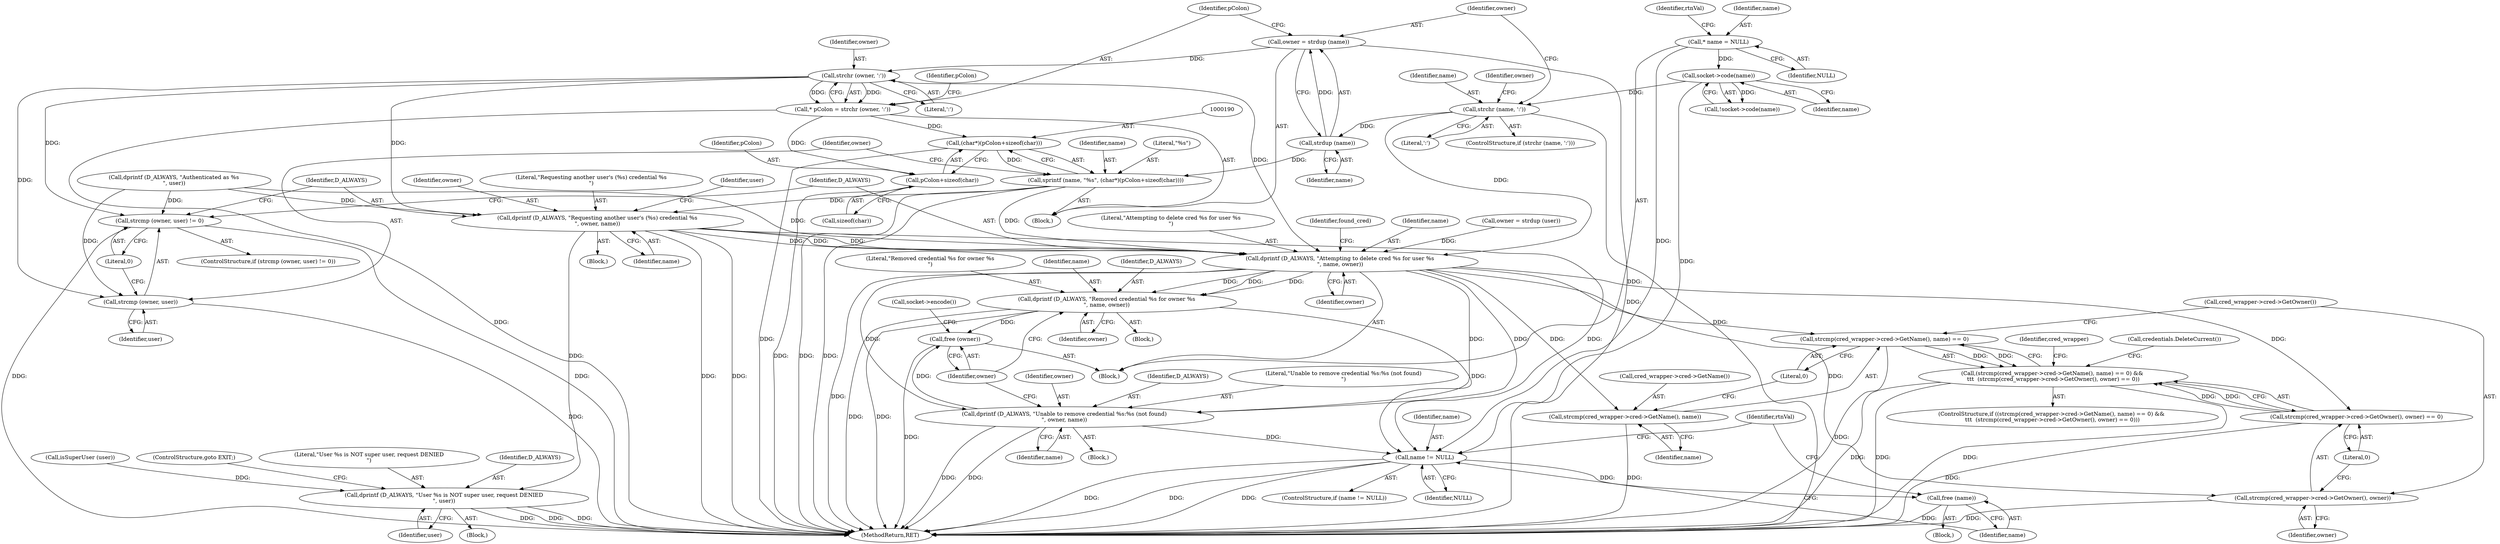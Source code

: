 digraph "0_htcondor_5e5571d1a431eb3c61977b6dd6ec90186ef79867_0@API" {
"1000179" [label="(Call,strchr (owner, ':'))"];
"1000172" [label="(Call,owner = strdup (name))"];
"1000174" [label="(Call,strdup (name))"];
"1000168" [label="(Call,strchr (name, ':'))"];
"1000153" [label="(Call,socket->code(name))"];
"1000109" [label="(Call,* name = NULL)"];
"1000177" [label="(Call,* pColon = strchr (owner, ':'))"];
"1000189" [label="(Call,(char*)(pColon+sizeof(char)))"];
"1000186" [label="(Call,sprintf (name, \"%s\", (char*)(pColon+sizeof(char))))"];
"1000202" [label="(Call,dprintf (D_ALWAYS, \"Requesting another user's (%s) credential %s\n\", owner, name))"];
"1000212" [label="(Call,dprintf (D_ALWAYS, \"User %s is NOT super user, request DENIED\n\", user))"];
"1000229" [label="(Call,dprintf (D_ALWAYS, \"Attempting to delete cred %s for user %s\n\", name, owner))"];
"1000249" [label="(Call,strcmp(cred_wrapper->cred->GetName(), name) == 0)"];
"1000248" [label="(Call,(strcmp(cred_wrapper->cred->GetName(), name) == 0) && \n\t\t\t  (strcmp(cred_wrapper->cred->GetOwner(), owner) == 0))"];
"1000250" [label="(Call,strcmp(cred_wrapper->cred->GetName(), name))"];
"1000254" [label="(Call,strcmp(cred_wrapper->cred->GetOwner(), owner) == 0)"];
"1000255" [label="(Call,strcmp(cred_wrapper->cred->GetOwner(), owner))"];
"1000279" [label="(Call,dprintf (D_ALWAYS, \"Removed credential %s for owner %s\n\", name, owner))"];
"1000291" [label="(Call,free (owner))"];
"1000307" [label="(Call,name != NULL)"];
"1000311" [label="(Call,free (name))"];
"1000286" [label="(Call,dprintf (D_ALWAYS, \"Unable to remove credential %s:%s (not found)\n\", owner, name))"];
"1000191" [label="(Call,pColon+sizeof(char))"];
"1000196" [label="(Call,strcmp (owner, user) != 0)"];
"1000197" [label="(Call,strcmp (owner, user))"];
"1000251" [label="(Call,cred_wrapper->cred->GetName())"];
"1000258" [label="(Literal,0)"];
"1000172" [label="(Call,owner = strdup (name))"];
"1000181" [label="(Literal,':')"];
"1000170" [label="(Literal,':')"];
"1000192" [label="(Identifier,pColon)"];
"1000213" [label="(Identifier,D_ALWAYS)"];
"1000189" [label="(Call,(char*)(pColon+sizeof(char)))"];
"1000249" [label="(Call,strcmp(cred_wrapper->cred->GetName(), name) == 0)"];
"1000260" [label="(Call,credentials.DeleteCurrent())"];
"1000171" [label="(Block,)"];
"1000290" [label="(Identifier,name)"];
"1000169" [label="(Identifier,name)"];
"1000193" [label="(Call,sizeof(char))"];
"1000202" [label="(Call,dprintf (D_ALWAYS, \"Requesting another user's (%s) credential %s\n\", owner, name))"];
"1000174" [label="(Call,strdup (name))"];
"1000212" [label="(Call,dprintf (D_ALWAYS, \"User %s is NOT super user, request DENIED\n\", user))"];
"1000114" [label="(Identifier,rtnVal)"];
"1000307" [label="(Call,name != NULL)"];
"1000201" [label="(Block,)"];
"1000163" [label="(Call,dprintf (D_ALWAYS, \"Authenticated as %s\n\", user))"];
"1000186" [label="(Call,sprintf (name, \"%s\", (char*)(pColon+sizeof(char))))"];
"1000250" [label="(Call,strcmp(cred_wrapper->cred->GetName(), name))"];
"1000209" [label="(Call,isSuperUser (user))"];
"1000229" [label="(Call,dprintf (D_ALWAYS, \"Attempting to delete cred %s for user %s\n\", name, owner))"];
"1000195" [label="(ControlStructure,if (strcmp (owner, user) != 0))"];
"1000206" [label="(Identifier,name)"];
"1000226" [label="(Identifier,owner)"];
"1000198" [label="(Identifier,owner)"];
"1000252" [label="(Identifier,name)"];
"1000282" [label="(Identifier,name)"];
"1000291" [label="(Call,free (owner))"];
"1000285" [label="(Block,)"];
"1000203" [label="(Identifier,D_ALWAYS)"];
"1000255" [label="(Call,strcmp(cred_wrapper->cred->GetOwner(), owner))"];
"1000231" [label="(Literal,\"Attempting to delete cred %s for user %s\n\")"];
"1000215" [label="(Identifier,user)"];
"1000153" [label="(Call,socket->code(name))"];
"1000286" [label="(Call,dprintf (D_ALWAYS, \"Unable to remove credential %s:%s (not found)\n\", owner, name))"];
"1000196" [label="(Call,strcmp (owner, user) != 0)"];
"1000280" [label="(Identifier,D_ALWAYS)"];
"1000247" [label="(ControlStructure,if ((strcmp(cred_wrapper->cred->GetName(), name) == 0) && \n\t\t\t  (strcmp(cred_wrapper->cred->GetOwner(), owner) == 0)))"];
"1000293" [label="(Call,socket->encode())"];
"1000253" [label="(Literal,0)"];
"1000191" [label="(Call,pColon+sizeof(char))"];
"1000111" [label="(Identifier,NULL)"];
"1000310" [label="(Block,)"];
"1000177" [label="(Call,* pColon = strchr (owner, ':'))"];
"1000110" [label="(Identifier,name)"];
"1000306" [label="(ControlStructure,if (name != NULL))"];
"1000109" [label="(Call,* name = NULL)"];
"1000167" [label="(ControlStructure,if (strchr (name, ':')))"];
"1000187" [label="(Identifier,name)"];
"1000188" [label="(Literal,\"%s\")"];
"1000283" [label="(Identifier,owner)"];
"1000230" [label="(Identifier,D_ALWAYS)"];
"1000152" [label="(Call,!socket->code(name))"];
"1000204" [label="(Literal,\"Requesting another user's (%s) credential %s\n\")"];
"1000210" [label="(Identifier,user)"];
"1000256" [label="(Call,cred_wrapper->cred->GetOwner())"];
"1000289" [label="(Identifier,owner)"];
"1000175" [label="(Identifier,name)"];
"1000235" [label="(Identifier,found_cred)"];
"1000199" [label="(Identifier,user)"];
"1000292" [label="(Identifier,owner)"];
"1000178" [label="(Identifier,pColon)"];
"1000107" [label="(Block,)"];
"1000287" [label="(Identifier,D_ALWAYS)"];
"1000205" [label="(Identifier,owner)"];
"1000232" [label="(Identifier,name)"];
"1000184" [label="(Identifier,pColon)"];
"1000154" [label="(Identifier,name)"];
"1000233" [label="(Identifier,owner)"];
"1000267" [label="(Block,)"];
"1000216" [label="(ControlStructure,goto EXIT;)"];
"1000311" [label="(Call,free (name))"];
"1000312" [label="(Identifier,name)"];
"1000315" [label="(MethodReturn,RET)"];
"1000179" [label="(Call,strchr (owner, ':'))"];
"1000279" [label="(Call,dprintf (D_ALWAYS, \"Removed credential %s for owner %s\n\", name, owner))"];
"1000240" [label="(Identifier,cred_wrapper)"];
"1000288" [label="(Literal,\"Unable to remove credential %s:%s (not found)\n\")"];
"1000168" [label="(Call,strchr (name, ':'))"];
"1000257" [label="(Identifier,owner)"];
"1000197" [label="(Call,strcmp (owner, user))"];
"1000173" [label="(Identifier,owner)"];
"1000254" [label="(Call,strcmp(cred_wrapper->cred->GetOwner(), owner) == 0)"];
"1000225" [label="(Call,owner = strdup (user))"];
"1000281" [label="(Literal,\"Removed credential %s for owner %s\n\")"];
"1000309" [label="(Identifier,NULL)"];
"1000200" [label="(Literal,0)"];
"1000214" [label="(Literal,\"User %s is NOT super user, request DENIED\n\")"];
"1000314" [label="(Identifier,rtnVal)"];
"1000180" [label="(Identifier,owner)"];
"1000211" [label="(Block,)"];
"1000248" [label="(Call,(strcmp(cred_wrapper->cred->GetName(), name) == 0) && \n\t\t\t  (strcmp(cred_wrapper->cred->GetOwner(), owner) == 0))"];
"1000308" [label="(Identifier,name)"];
"1000179" -> "1000177"  [label="AST: "];
"1000179" -> "1000181"  [label="CFG: "];
"1000180" -> "1000179"  [label="AST: "];
"1000181" -> "1000179"  [label="AST: "];
"1000177" -> "1000179"  [label="CFG: "];
"1000179" -> "1000177"  [label="DDG: "];
"1000179" -> "1000177"  [label="DDG: "];
"1000172" -> "1000179"  [label="DDG: "];
"1000179" -> "1000196"  [label="DDG: "];
"1000179" -> "1000197"  [label="DDG: "];
"1000179" -> "1000202"  [label="DDG: "];
"1000179" -> "1000229"  [label="DDG: "];
"1000172" -> "1000171"  [label="AST: "];
"1000172" -> "1000174"  [label="CFG: "];
"1000173" -> "1000172"  [label="AST: "];
"1000174" -> "1000172"  [label="AST: "];
"1000178" -> "1000172"  [label="CFG: "];
"1000172" -> "1000315"  [label="DDG: "];
"1000174" -> "1000172"  [label="DDG: "];
"1000174" -> "1000175"  [label="CFG: "];
"1000175" -> "1000174"  [label="AST: "];
"1000168" -> "1000174"  [label="DDG: "];
"1000174" -> "1000186"  [label="DDG: "];
"1000168" -> "1000167"  [label="AST: "];
"1000168" -> "1000170"  [label="CFG: "];
"1000169" -> "1000168"  [label="AST: "];
"1000170" -> "1000168"  [label="AST: "];
"1000173" -> "1000168"  [label="CFG: "];
"1000226" -> "1000168"  [label="CFG: "];
"1000168" -> "1000315"  [label="DDG: "];
"1000153" -> "1000168"  [label="DDG: "];
"1000168" -> "1000229"  [label="DDG: "];
"1000153" -> "1000152"  [label="AST: "];
"1000153" -> "1000154"  [label="CFG: "];
"1000154" -> "1000153"  [label="AST: "];
"1000152" -> "1000153"  [label="CFG: "];
"1000153" -> "1000152"  [label="DDG: "];
"1000109" -> "1000153"  [label="DDG: "];
"1000153" -> "1000307"  [label="DDG: "];
"1000109" -> "1000107"  [label="AST: "];
"1000109" -> "1000111"  [label="CFG: "];
"1000110" -> "1000109"  [label="AST: "];
"1000111" -> "1000109"  [label="AST: "];
"1000114" -> "1000109"  [label="CFG: "];
"1000109" -> "1000307"  [label="DDG: "];
"1000177" -> "1000171"  [label="AST: "];
"1000178" -> "1000177"  [label="AST: "];
"1000184" -> "1000177"  [label="CFG: "];
"1000177" -> "1000315"  [label="DDG: "];
"1000177" -> "1000189"  [label="DDG: "];
"1000177" -> "1000191"  [label="DDG: "];
"1000189" -> "1000186"  [label="AST: "];
"1000189" -> "1000191"  [label="CFG: "];
"1000190" -> "1000189"  [label="AST: "];
"1000191" -> "1000189"  [label="AST: "];
"1000186" -> "1000189"  [label="CFG: "];
"1000189" -> "1000315"  [label="DDG: "];
"1000189" -> "1000186"  [label="DDG: "];
"1000186" -> "1000171"  [label="AST: "];
"1000187" -> "1000186"  [label="AST: "];
"1000188" -> "1000186"  [label="AST: "];
"1000198" -> "1000186"  [label="CFG: "];
"1000186" -> "1000315"  [label="DDG: "];
"1000186" -> "1000315"  [label="DDG: "];
"1000186" -> "1000202"  [label="DDG: "];
"1000186" -> "1000229"  [label="DDG: "];
"1000202" -> "1000201"  [label="AST: "];
"1000202" -> "1000206"  [label="CFG: "];
"1000203" -> "1000202"  [label="AST: "];
"1000204" -> "1000202"  [label="AST: "];
"1000205" -> "1000202"  [label="AST: "];
"1000206" -> "1000202"  [label="AST: "];
"1000210" -> "1000202"  [label="CFG: "];
"1000202" -> "1000315"  [label="DDG: "];
"1000202" -> "1000315"  [label="DDG: "];
"1000163" -> "1000202"  [label="DDG: "];
"1000202" -> "1000212"  [label="DDG: "];
"1000202" -> "1000229"  [label="DDG: "];
"1000202" -> "1000229"  [label="DDG: "];
"1000202" -> "1000229"  [label="DDG: "];
"1000202" -> "1000307"  [label="DDG: "];
"1000212" -> "1000211"  [label="AST: "];
"1000212" -> "1000215"  [label="CFG: "];
"1000213" -> "1000212"  [label="AST: "];
"1000214" -> "1000212"  [label="AST: "];
"1000215" -> "1000212"  [label="AST: "];
"1000216" -> "1000212"  [label="CFG: "];
"1000212" -> "1000315"  [label="DDG: "];
"1000212" -> "1000315"  [label="DDG: "];
"1000212" -> "1000315"  [label="DDG: "];
"1000209" -> "1000212"  [label="DDG: "];
"1000229" -> "1000107"  [label="AST: "];
"1000229" -> "1000233"  [label="CFG: "];
"1000230" -> "1000229"  [label="AST: "];
"1000231" -> "1000229"  [label="AST: "];
"1000232" -> "1000229"  [label="AST: "];
"1000233" -> "1000229"  [label="AST: "];
"1000235" -> "1000229"  [label="CFG: "];
"1000229" -> "1000315"  [label="DDG: "];
"1000163" -> "1000229"  [label="DDG: "];
"1000225" -> "1000229"  [label="DDG: "];
"1000229" -> "1000249"  [label="DDG: "];
"1000229" -> "1000250"  [label="DDG: "];
"1000229" -> "1000254"  [label="DDG: "];
"1000229" -> "1000255"  [label="DDG: "];
"1000229" -> "1000279"  [label="DDG: "];
"1000229" -> "1000279"  [label="DDG: "];
"1000229" -> "1000279"  [label="DDG: "];
"1000229" -> "1000286"  [label="DDG: "];
"1000229" -> "1000286"  [label="DDG: "];
"1000229" -> "1000286"  [label="DDG: "];
"1000249" -> "1000248"  [label="AST: "];
"1000249" -> "1000253"  [label="CFG: "];
"1000250" -> "1000249"  [label="AST: "];
"1000253" -> "1000249"  [label="AST: "];
"1000256" -> "1000249"  [label="CFG: "];
"1000248" -> "1000249"  [label="CFG: "];
"1000249" -> "1000315"  [label="DDG: "];
"1000249" -> "1000248"  [label="DDG: "];
"1000249" -> "1000248"  [label="DDG: "];
"1000248" -> "1000247"  [label="AST: "];
"1000248" -> "1000254"  [label="CFG: "];
"1000254" -> "1000248"  [label="AST: "];
"1000240" -> "1000248"  [label="CFG: "];
"1000260" -> "1000248"  [label="CFG: "];
"1000248" -> "1000315"  [label="DDG: "];
"1000248" -> "1000315"  [label="DDG: "];
"1000248" -> "1000315"  [label="DDG: "];
"1000254" -> "1000248"  [label="DDG: "];
"1000254" -> "1000248"  [label="DDG: "];
"1000250" -> "1000252"  [label="CFG: "];
"1000251" -> "1000250"  [label="AST: "];
"1000252" -> "1000250"  [label="AST: "];
"1000253" -> "1000250"  [label="CFG: "];
"1000250" -> "1000315"  [label="DDG: "];
"1000254" -> "1000258"  [label="CFG: "];
"1000255" -> "1000254"  [label="AST: "];
"1000258" -> "1000254"  [label="AST: "];
"1000254" -> "1000315"  [label="DDG: "];
"1000255" -> "1000257"  [label="CFG: "];
"1000256" -> "1000255"  [label="AST: "];
"1000257" -> "1000255"  [label="AST: "];
"1000258" -> "1000255"  [label="CFG: "];
"1000255" -> "1000315"  [label="DDG: "];
"1000279" -> "1000267"  [label="AST: "];
"1000279" -> "1000283"  [label="CFG: "];
"1000280" -> "1000279"  [label="AST: "];
"1000281" -> "1000279"  [label="AST: "];
"1000282" -> "1000279"  [label="AST: "];
"1000283" -> "1000279"  [label="AST: "];
"1000292" -> "1000279"  [label="CFG: "];
"1000279" -> "1000315"  [label="DDG: "];
"1000279" -> "1000315"  [label="DDG: "];
"1000279" -> "1000291"  [label="DDG: "];
"1000279" -> "1000307"  [label="DDG: "];
"1000291" -> "1000107"  [label="AST: "];
"1000291" -> "1000292"  [label="CFG: "];
"1000292" -> "1000291"  [label="AST: "];
"1000293" -> "1000291"  [label="CFG: "];
"1000291" -> "1000315"  [label="DDG: "];
"1000286" -> "1000291"  [label="DDG: "];
"1000307" -> "1000306"  [label="AST: "];
"1000307" -> "1000309"  [label="CFG: "];
"1000308" -> "1000307"  [label="AST: "];
"1000309" -> "1000307"  [label="AST: "];
"1000312" -> "1000307"  [label="CFG: "];
"1000314" -> "1000307"  [label="CFG: "];
"1000307" -> "1000315"  [label="DDG: "];
"1000307" -> "1000315"  [label="DDG: "];
"1000307" -> "1000315"  [label="DDG: "];
"1000286" -> "1000307"  [label="DDG: "];
"1000307" -> "1000311"  [label="DDG: "];
"1000311" -> "1000310"  [label="AST: "];
"1000311" -> "1000312"  [label="CFG: "];
"1000312" -> "1000311"  [label="AST: "];
"1000314" -> "1000311"  [label="CFG: "];
"1000311" -> "1000315"  [label="DDG: "];
"1000286" -> "1000285"  [label="AST: "];
"1000286" -> "1000290"  [label="CFG: "];
"1000287" -> "1000286"  [label="AST: "];
"1000288" -> "1000286"  [label="AST: "];
"1000289" -> "1000286"  [label="AST: "];
"1000290" -> "1000286"  [label="AST: "];
"1000292" -> "1000286"  [label="CFG: "];
"1000286" -> "1000315"  [label="DDG: "];
"1000286" -> "1000315"  [label="DDG: "];
"1000191" -> "1000193"  [label="CFG: "];
"1000192" -> "1000191"  [label="AST: "];
"1000193" -> "1000191"  [label="AST: "];
"1000191" -> "1000315"  [label="DDG: "];
"1000196" -> "1000195"  [label="AST: "];
"1000196" -> "1000200"  [label="CFG: "];
"1000197" -> "1000196"  [label="AST: "];
"1000200" -> "1000196"  [label="AST: "];
"1000203" -> "1000196"  [label="CFG: "];
"1000230" -> "1000196"  [label="CFG: "];
"1000196" -> "1000315"  [label="DDG: "];
"1000196" -> "1000315"  [label="DDG: "];
"1000163" -> "1000196"  [label="DDG: "];
"1000197" -> "1000199"  [label="CFG: "];
"1000198" -> "1000197"  [label="AST: "];
"1000199" -> "1000197"  [label="AST: "];
"1000200" -> "1000197"  [label="CFG: "];
"1000197" -> "1000315"  [label="DDG: "];
"1000163" -> "1000197"  [label="DDG: "];
}
